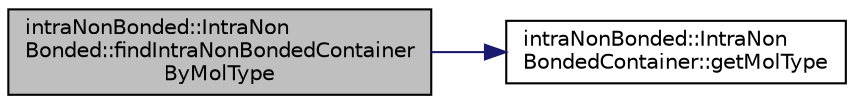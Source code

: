 digraph "intraNonBonded::IntraNonBonded::findIntraNonBondedContainerByMolType"
{
 // LATEX_PDF_SIZE
  edge [fontname="Helvetica",fontsize="10",labelfontname="Helvetica",labelfontsize="10"];
  node [fontname="Helvetica",fontsize="10",shape=record];
  rankdir="LR";
  Node1 [label="intraNonBonded::IntraNon\lBonded::findIntraNonBondedContainer\lByMolType",height=0.2,width=0.4,color="black", fillcolor="grey75", style="filled", fontcolor="black",tooltip="find a intraNonBondedContainer by molType and return a pointer to it"];
  Node1 -> Node2 [color="midnightblue",fontsize="10",style="solid",fontname="Helvetica"];
  Node2 [label="intraNonBonded::IntraNon\lBondedContainer::getMolType",height=0.2,width=0.4,color="black", fillcolor="white", style="filled",URL="$classintraNonBonded_1_1IntraNonBondedContainer.html#ae4fa1f35717c909b5305b0b36a22a1fe",tooltip=" "];
}
